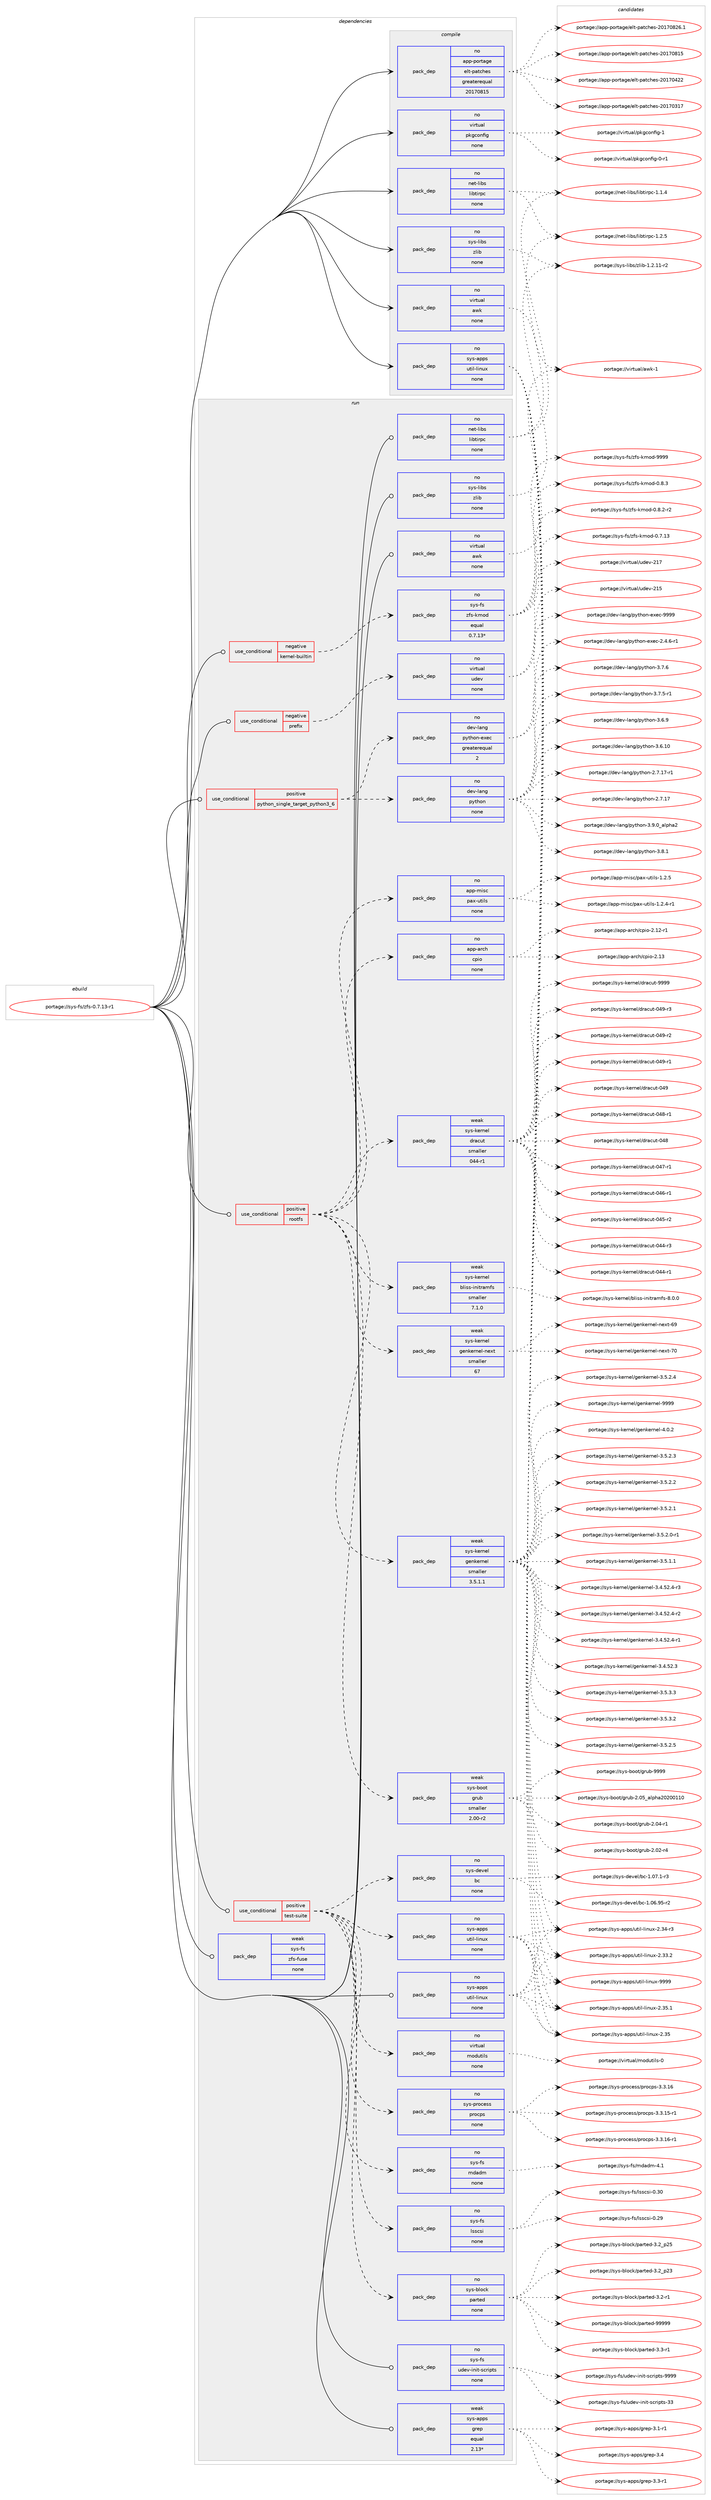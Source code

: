 digraph prolog {

# *************
# Graph options
# *************

newrank=true;
concentrate=true;
compound=true;
graph [rankdir=LR,fontname=Helvetica,fontsize=10,ranksep=1.5];#, ranksep=2.5, nodesep=0.2];
edge  [arrowhead=vee];
node  [fontname=Helvetica,fontsize=10];

# **********
# The ebuild
# **********

subgraph cluster_leftcol {
color=gray;
rank=same;
label=<<i>ebuild</i>>;
id [label="portage://sys-fs/zfs-0.7.13-r1", color=red, width=4, href="../sys-fs/zfs-0.7.13-r1.svg"];
}

# ****************
# The dependencies
# ****************

subgraph cluster_midcol {
color=gray;
label=<<i>dependencies</i>>;
subgraph cluster_compile {
fillcolor="#eeeeee";
style=filled;
label=<<i>compile</i>>;
subgraph pack34792 {
dependency44484 [label=<<TABLE BORDER="0" CELLBORDER="1" CELLSPACING="0" CELLPADDING="4" WIDTH="220"><TR><TD ROWSPAN="6" CELLPADDING="30">pack_dep</TD></TR><TR><TD WIDTH="110">no</TD></TR><TR><TD>app-portage</TD></TR><TR><TD>elt-patches</TD></TR><TR><TD>greaterequal</TD></TR><TR><TD>20170815</TD></TR></TABLE>>, shape=none, color=blue];
}
id:e -> dependency44484:w [weight=20,style="solid",arrowhead="vee"];
subgraph pack34793 {
dependency44485 [label=<<TABLE BORDER="0" CELLBORDER="1" CELLSPACING="0" CELLPADDING="4" WIDTH="220"><TR><TD ROWSPAN="6" CELLPADDING="30">pack_dep</TD></TR><TR><TD WIDTH="110">no</TD></TR><TR><TD>net-libs</TD></TR><TR><TD>libtirpc</TD></TR><TR><TD>none</TD></TR><TR><TD></TD></TR></TABLE>>, shape=none, color=blue];
}
id:e -> dependency44485:w [weight=20,style="solid",arrowhead="vee"];
subgraph pack34794 {
dependency44486 [label=<<TABLE BORDER="0" CELLBORDER="1" CELLSPACING="0" CELLPADDING="4" WIDTH="220"><TR><TD ROWSPAN="6" CELLPADDING="30">pack_dep</TD></TR><TR><TD WIDTH="110">no</TD></TR><TR><TD>sys-apps</TD></TR><TR><TD>util-linux</TD></TR><TR><TD>none</TD></TR><TR><TD></TD></TR></TABLE>>, shape=none, color=blue];
}
id:e -> dependency44486:w [weight=20,style="solid",arrowhead="vee"];
subgraph pack34795 {
dependency44487 [label=<<TABLE BORDER="0" CELLBORDER="1" CELLSPACING="0" CELLPADDING="4" WIDTH="220"><TR><TD ROWSPAN="6" CELLPADDING="30">pack_dep</TD></TR><TR><TD WIDTH="110">no</TD></TR><TR><TD>sys-libs</TD></TR><TR><TD>zlib</TD></TR><TR><TD>none</TD></TR><TR><TD></TD></TR></TABLE>>, shape=none, color=blue];
}
id:e -> dependency44487:w [weight=20,style="solid",arrowhead="vee"];
subgraph pack34796 {
dependency44488 [label=<<TABLE BORDER="0" CELLBORDER="1" CELLSPACING="0" CELLPADDING="4" WIDTH="220"><TR><TD ROWSPAN="6" CELLPADDING="30">pack_dep</TD></TR><TR><TD WIDTH="110">no</TD></TR><TR><TD>virtual</TD></TR><TR><TD>awk</TD></TR><TR><TD>none</TD></TR><TR><TD></TD></TR></TABLE>>, shape=none, color=blue];
}
id:e -> dependency44488:w [weight=20,style="solid",arrowhead="vee"];
subgraph pack34797 {
dependency44489 [label=<<TABLE BORDER="0" CELLBORDER="1" CELLSPACING="0" CELLPADDING="4" WIDTH="220"><TR><TD ROWSPAN="6" CELLPADDING="30">pack_dep</TD></TR><TR><TD WIDTH="110">no</TD></TR><TR><TD>virtual</TD></TR><TR><TD>pkgconfig</TD></TR><TR><TD>none</TD></TR><TR><TD></TD></TR></TABLE>>, shape=none, color=blue];
}
id:e -> dependency44489:w [weight=20,style="solid",arrowhead="vee"];
}
subgraph cluster_compileandrun {
fillcolor="#eeeeee";
style=filled;
label=<<i>compile and run</i>>;
}
subgraph cluster_run {
fillcolor="#eeeeee";
style=filled;
label=<<i>run</i>>;
subgraph cond8682 {
dependency44490 [label=<<TABLE BORDER="0" CELLBORDER="1" CELLSPACING="0" CELLPADDING="4"><TR><TD ROWSPAN="3" CELLPADDING="10">use_conditional</TD></TR><TR><TD>negative</TD></TR><TR><TD>kernel-builtin</TD></TR></TABLE>>, shape=none, color=red];
subgraph pack34798 {
dependency44491 [label=<<TABLE BORDER="0" CELLBORDER="1" CELLSPACING="0" CELLPADDING="4" WIDTH="220"><TR><TD ROWSPAN="6" CELLPADDING="30">pack_dep</TD></TR><TR><TD WIDTH="110">no</TD></TR><TR><TD>sys-fs</TD></TR><TR><TD>zfs-kmod</TD></TR><TR><TD>equal</TD></TR><TR><TD>0.7.13*</TD></TR></TABLE>>, shape=none, color=blue];
}
dependency44490:e -> dependency44491:w [weight=20,style="dashed",arrowhead="vee"];
}
id:e -> dependency44490:w [weight=20,style="solid",arrowhead="odot"];
subgraph cond8683 {
dependency44492 [label=<<TABLE BORDER="0" CELLBORDER="1" CELLSPACING="0" CELLPADDING="4"><TR><TD ROWSPAN="3" CELLPADDING="10">use_conditional</TD></TR><TR><TD>negative</TD></TR><TR><TD>prefix</TD></TR></TABLE>>, shape=none, color=red];
subgraph pack34799 {
dependency44493 [label=<<TABLE BORDER="0" CELLBORDER="1" CELLSPACING="0" CELLPADDING="4" WIDTH="220"><TR><TD ROWSPAN="6" CELLPADDING="30">pack_dep</TD></TR><TR><TD WIDTH="110">no</TD></TR><TR><TD>virtual</TD></TR><TR><TD>udev</TD></TR><TR><TD>none</TD></TR><TR><TD></TD></TR></TABLE>>, shape=none, color=blue];
}
dependency44492:e -> dependency44493:w [weight=20,style="dashed",arrowhead="vee"];
}
id:e -> dependency44492:w [weight=20,style="solid",arrowhead="odot"];
subgraph cond8684 {
dependency44494 [label=<<TABLE BORDER="0" CELLBORDER="1" CELLSPACING="0" CELLPADDING="4"><TR><TD ROWSPAN="3" CELLPADDING="10">use_conditional</TD></TR><TR><TD>positive</TD></TR><TR><TD>python_single_target_python3_6</TD></TR></TABLE>>, shape=none, color=red];
subgraph pack34800 {
dependency44495 [label=<<TABLE BORDER="0" CELLBORDER="1" CELLSPACING="0" CELLPADDING="4" WIDTH="220"><TR><TD ROWSPAN="6" CELLPADDING="30">pack_dep</TD></TR><TR><TD WIDTH="110">no</TD></TR><TR><TD>dev-lang</TD></TR><TR><TD>python</TD></TR><TR><TD>none</TD></TR><TR><TD></TD></TR></TABLE>>, shape=none, color=blue];
}
dependency44494:e -> dependency44495:w [weight=20,style="dashed",arrowhead="vee"];
subgraph pack34801 {
dependency44496 [label=<<TABLE BORDER="0" CELLBORDER="1" CELLSPACING="0" CELLPADDING="4" WIDTH="220"><TR><TD ROWSPAN="6" CELLPADDING="30">pack_dep</TD></TR><TR><TD WIDTH="110">no</TD></TR><TR><TD>dev-lang</TD></TR><TR><TD>python-exec</TD></TR><TR><TD>greaterequal</TD></TR><TR><TD>2</TD></TR></TABLE>>, shape=none, color=blue];
}
dependency44494:e -> dependency44496:w [weight=20,style="dashed",arrowhead="vee"];
}
id:e -> dependency44494:w [weight=20,style="solid",arrowhead="odot"];
subgraph cond8685 {
dependency44497 [label=<<TABLE BORDER="0" CELLBORDER="1" CELLSPACING="0" CELLPADDING="4"><TR><TD ROWSPAN="3" CELLPADDING="10">use_conditional</TD></TR><TR><TD>positive</TD></TR><TR><TD>rootfs</TD></TR></TABLE>>, shape=none, color=red];
subgraph pack34802 {
dependency44498 [label=<<TABLE BORDER="0" CELLBORDER="1" CELLSPACING="0" CELLPADDING="4" WIDTH="220"><TR><TD ROWSPAN="6" CELLPADDING="30">pack_dep</TD></TR><TR><TD WIDTH="110">no</TD></TR><TR><TD>app-arch</TD></TR><TR><TD>cpio</TD></TR><TR><TD>none</TD></TR><TR><TD></TD></TR></TABLE>>, shape=none, color=blue];
}
dependency44497:e -> dependency44498:w [weight=20,style="dashed",arrowhead="vee"];
subgraph pack34803 {
dependency44499 [label=<<TABLE BORDER="0" CELLBORDER="1" CELLSPACING="0" CELLPADDING="4" WIDTH="220"><TR><TD ROWSPAN="6" CELLPADDING="30">pack_dep</TD></TR><TR><TD WIDTH="110">no</TD></TR><TR><TD>app-misc</TD></TR><TR><TD>pax-utils</TD></TR><TR><TD>none</TD></TR><TR><TD></TD></TR></TABLE>>, shape=none, color=blue];
}
dependency44497:e -> dependency44499:w [weight=20,style="dashed",arrowhead="vee"];
subgraph pack34804 {
dependency44500 [label=<<TABLE BORDER="0" CELLBORDER="1" CELLSPACING="0" CELLPADDING="4" WIDTH="220"><TR><TD ROWSPAN="6" CELLPADDING="30">pack_dep</TD></TR><TR><TD WIDTH="110">weak</TD></TR><TR><TD>sys-boot</TD></TR><TR><TD>grub</TD></TR><TR><TD>smaller</TD></TR><TR><TD>2.00-r2</TD></TR></TABLE>>, shape=none, color=blue];
}
dependency44497:e -> dependency44500:w [weight=20,style="dashed",arrowhead="vee"];
subgraph pack34805 {
dependency44501 [label=<<TABLE BORDER="0" CELLBORDER="1" CELLSPACING="0" CELLPADDING="4" WIDTH="220"><TR><TD ROWSPAN="6" CELLPADDING="30">pack_dep</TD></TR><TR><TD WIDTH="110">weak</TD></TR><TR><TD>sys-kernel</TD></TR><TR><TD>genkernel</TD></TR><TR><TD>smaller</TD></TR><TR><TD>3.5.1.1</TD></TR></TABLE>>, shape=none, color=blue];
}
dependency44497:e -> dependency44501:w [weight=20,style="dashed",arrowhead="vee"];
subgraph pack34806 {
dependency44502 [label=<<TABLE BORDER="0" CELLBORDER="1" CELLSPACING="0" CELLPADDING="4" WIDTH="220"><TR><TD ROWSPAN="6" CELLPADDING="30">pack_dep</TD></TR><TR><TD WIDTH="110">weak</TD></TR><TR><TD>sys-kernel</TD></TR><TR><TD>genkernel-next</TD></TR><TR><TD>smaller</TD></TR><TR><TD>67</TD></TR></TABLE>>, shape=none, color=blue];
}
dependency44497:e -> dependency44502:w [weight=20,style="dashed",arrowhead="vee"];
subgraph pack34807 {
dependency44503 [label=<<TABLE BORDER="0" CELLBORDER="1" CELLSPACING="0" CELLPADDING="4" WIDTH="220"><TR><TD ROWSPAN="6" CELLPADDING="30">pack_dep</TD></TR><TR><TD WIDTH="110">weak</TD></TR><TR><TD>sys-kernel</TD></TR><TR><TD>bliss-initramfs</TD></TR><TR><TD>smaller</TD></TR><TR><TD>7.1.0</TD></TR></TABLE>>, shape=none, color=blue];
}
dependency44497:e -> dependency44503:w [weight=20,style="dashed",arrowhead="vee"];
subgraph pack34808 {
dependency44504 [label=<<TABLE BORDER="0" CELLBORDER="1" CELLSPACING="0" CELLPADDING="4" WIDTH="220"><TR><TD ROWSPAN="6" CELLPADDING="30">pack_dep</TD></TR><TR><TD WIDTH="110">weak</TD></TR><TR><TD>sys-kernel</TD></TR><TR><TD>dracut</TD></TR><TR><TD>smaller</TD></TR><TR><TD>044-r1</TD></TR></TABLE>>, shape=none, color=blue];
}
dependency44497:e -> dependency44504:w [weight=20,style="dashed",arrowhead="vee"];
}
id:e -> dependency44497:w [weight=20,style="solid",arrowhead="odot"];
subgraph cond8686 {
dependency44505 [label=<<TABLE BORDER="0" CELLBORDER="1" CELLSPACING="0" CELLPADDING="4"><TR><TD ROWSPAN="3" CELLPADDING="10">use_conditional</TD></TR><TR><TD>positive</TD></TR><TR><TD>test-suite</TD></TR></TABLE>>, shape=none, color=red];
subgraph pack34809 {
dependency44506 [label=<<TABLE BORDER="0" CELLBORDER="1" CELLSPACING="0" CELLPADDING="4" WIDTH="220"><TR><TD ROWSPAN="6" CELLPADDING="30">pack_dep</TD></TR><TR><TD WIDTH="110">no</TD></TR><TR><TD>sys-apps</TD></TR><TR><TD>util-linux</TD></TR><TR><TD>none</TD></TR><TR><TD></TD></TR></TABLE>>, shape=none, color=blue];
}
dependency44505:e -> dependency44506:w [weight=20,style="dashed",arrowhead="vee"];
subgraph pack34810 {
dependency44507 [label=<<TABLE BORDER="0" CELLBORDER="1" CELLSPACING="0" CELLPADDING="4" WIDTH="220"><TR><TD ROWSPAN="6" CELLPADDING="30">pack_dep</TD></TR><TR><TD WIDTH="110">no</TD></TR><TR><TD>sys-devel</TD></TR><TR><TD>bc</TD></TR><TR><TD>none</TD></TR><TR><TD></TD></TR></TABLE>>, shape=none, color=blue];
}
dependency44505:e -> dependency44507:w [weight=20,style="dashed",arrowhead="vee"];
subgraph pack34811 {
dependency44508 [label=<<TABLE BORDER="0" CELLBORDER="1" CELLSPACING="0" CELLPADDING="4" WIDTH="220"><TR><TD ROWSPAN="6" CELLPADDING="30">pack_dep</TD></TR><TR><TD WIDTH="110">no</TD></TR><TR><TD>sys-block</TD></TR><TR><TD>parted</TD></TR><TR><TD>none</TD></TR><TR><TD></TD></TR></TABLE>>, shape=none, color=blue];
}
dependency44505:e -> dependency44508:w [weight=20,style="dashed",arrowhead="vee"];
subgraph pack34812 {
dependency44509 [label=<<TABLE BORDER="0" CELLBORDER="1" CELLSPACING="0" CELLPADDING="4" WIDTH="220"><TR><TD ROWSPAN="6" CELLPADDING="30">pack_dep</TD></TR><TR><TD WIDTH="110">no</TD></TR><TR><TD>sys-fs</TD></TR><TR><TD>lsscsi</TD></TR><TR><TD>none</TD></TR><TR><TD></TD></TR></TABLE>>, shape=none, color=blue];
}
dependency44505:e -> dependency44509:w [weight=20,style="dashed",arrowhead="vee"];
subgraph pack34813 {
dependency44510 [label=<<TABLE BORDER="0" CELLBORDER="1" CELLSPACING="0" CELLPADDING="4" WIDTH="220"><TR><TD ROWSPAN="6" CELLPADDING="30">pack_dep</TD></TR><TR><TD WIDTH="110">no</TD></TR><TR><TD>sys-fs</TD></TR><TR><TD>mdadm</TD></TR><TR><TD>none</TD></TR><TR><TD></TD></TR></TABLE>>, shape=none, color=blue];
}
dependency44505:e -> dependency44510:w [weight=20,style="dashed",arrowhead="vee"];
subgraph pack34814 {
dependency44511 [label=<<TABLE BORDER="0" CELLBORDER="1" CELLSPACING="0" CELLPADDING="4" WIDTH="220"><TR><TD ROWSPAN="6" CELLPADDING="30">pack_dep</TD></TR><TR><TD WIDTH="110">no</TD></TR><TR><TD>sys-process</TD></TR><TR><TD>procps</TD></TR><TR><TD>none</TD></TR><TR><TD></TD></TR></TABLE>>, shape=none, color=blue];
}
dependency44505:e -> dependency44511:w [weight=20,style="dashed",arrowhead="vee"];
subgraph pack34815 {
dependency44512 [label=<<TABLE BORDER="0" CELLBORDER="1" CELLSPACING="0" CELLPADDING="4" WIDTH="220"><TR><TD ROWSPAN="6" CELLPADDING="30">pack_dep</TD></TR><TR><TD WIDTH="110">no</TD></TR><TR><TD>virtual</TD></TR><TR><TD>modutils</TD></TR><TR><TD>none</TD></TR><TR><TD></TD></TR></TABLE>>, shape=none, color=blue];
}
dependency44505:e -> dependency44512:w [weight=20,style="dashed",arrowhead="vee"];
}
id:e -> dependency44505:w [weight=20,style="solid",arrowhead="odot"];
subgraph pack34816 {
dependency44513 [label=<<TABLE BORDER="0" CELLBORDER="1" CELLSPACING="0" CELLPADDING="4" WIDTH="220"><TR><TD ROWSPAN="6" CELLPADDING="30">pack_dep</TD></TR><TR><TD WIDTH="110">no</TD></TR><TR><TD>net-libs</TD></TR><TR><TD>libtirpc</TD></TR><TR><TD>none</TD></TR><TR><TD></TD></TR></TABLE>>, shape=none, color=blue];
}
id:e -> dependency44513:w [weight=20,style="solid",arrowhead="odot"];
subgraph pack34817 {
dependency44514 [label=<<TABLE BORDER="0" CELLBORDER="1" CELLSPACING="0" CELLPADDING="4" WIDTH="220"><TR><TD ROWSPAN="6" CELLPADDING="30">pack_dep</TD></TR><TR><TD WIDTH="110">no</TD></TR><TR><TD>sys-apps</TD></TR><TR><TD>util-linux</TD></TR><TR><TD>none</TD></TR><TR><TD></TD></TR></TABLE>>, shape=none, color=blue];
}
id:e -> dependency44514:w [weight=20,style="solid",arrowhead="odot"];
subgraph pack34818 {
dependency44515 [label=<<TABLE BORDER="0" CELLBORDER="1" CELLSPACING="0" CELLPADDING="4" WIDTH="220"><TR><TD ROWSPAN="6" CELLPADDING="30">pack_dep</TD></TR><TR><TD WIDTH="110">no</TD></TR><TR><TD>sys-fs</TD></TR><TR><TD>udev-init-scripts</TD></TR><TR><TD>none</TD></TR><TR><TD></TD></TR></TABLE>>, shape=none, color=blue];
}
id:e -> dependency44515:w [weight=20,style="solid",arrowhead="odot"];
subgraph pack34819 {
dependency44516 [label=<<TABLE BORDER="0" CELLBORDER="1" CELLSPACING="0" CELLPADDING="4" WIDTH="220"><TR><TD ROWSPAN="6" CELLPADDING="30">pack_dep</TD></TR><TR><TD WIDTH="110">no</TD></TR><TR><TD>sys-libs</TD></TR><TR><TD>zlib</TD></TR><TR><TD>none</TD></TR><TR><TD></TD></TR></TABLE>>, shape=none, color=blue];
}
id:e -> dependency44516:w [weight=20,style="solid",arrowhead="odot"];
subgraph pack34820 {
dependency44517 [label=<<TABLE BORDER="0" CELLBORDER="1" CELLSPACING="0" CELLPADDING="4" WIDTH="220"><TR><TD ROWSPAN="6" CELLPADDING="30">pack_dep</TD></TR><TR><TD WIDTH="110">no</TD></TR><TR><TD>virtual</TD></TR><TR><TD>awk</TD></TR><TR><TD>none</TD></TR><TR><TD></TD></TR></TABLE>>, shape=none, color=blue];
}
id:e -> dependency44517:w [weight=20,style="solid",arrowhead="odot"];
subgraph pack34821 {
dependency44518 [label=<<TABLE BORDER="0" CELLBORDER="1" CELLSPACING="0" CELLPADDING="4" WIDTH="220"><TR><TD ROWSPAN="6" CELLPADDING="30">pack_dep</TD></TR><TR><TD WIDTH="110">weak</TD></TR><TR><TD>sys-apps</TD></TR><TR><TD>grep</TD></TR><TR><TD>equal</TD></TR><TR><TD>2.13*</TD></TR></TABLE>>, shape=none, color=blue];
}
id:e -> dependency44518:w [weight=20,style="solid",arrowhead="odot"];
subgraph pack34822 {
dependency44519 [label=<<TABLE BORDER="0" CELLBORDER="1" CELLSPACING="0" CELLPADDING="4" WIDTH="220"><TR><TD ROWSPAN="6" CELLPADDING="30">pack_dep</TD></TR><TR><TD WIDTH="110">weak</TD></TR><TR><TD>sys-fs</TD></TR><TR><TD>zfs-fuse</TD></TR><TR><TD>none</TD></TR><TR><TD></TD></TR></TABLE>>, shape=none, color=blue];
}
id:e -> dependency44519:w [weight=20,style="solid",arrowhead="odot"];
}
}

# **************
# The candidates
# **************

subgraph cluster_choices {
rank=same;
color=gray;
label=<<i>candidates</i>>;

subgraph choice34792 {
color=black;
nodesep=1;
choice971121124511211111411697103101471011081164511297116991041011154550484955485650544649 [label="portage://app-portage/elt-patches-20170826.1", color=red, width=4,href="../app-portage/elt-patches-20170826.1.svg"];
choice97112112451121111141169710310147101108116451129711699104101115455048495548564953 [label="portage://app-portage/elt-patches-20170815", color=red, width=4,href="../app-portage/elt-patches-20170815.svg"];
choice97112112451121111141169710310147101108116451129711699104101115455048495548525050 [label="portage://app-portage/elt-patches-20170422", color=red, width=4,href="../app-portage/elt-patches-20170422.svg"];
choice97112112451121111141169710310147101108116451129711699104101115455048495548514955 [label="portage://app-portage/elt-patches-20170317", color=red, width=4,href="../app-portage/elt-patches-20170317.svg"];
dependency44484:e -> choice971121124511211111411697103101471011081164511297116991041011154550484955485650544649:w [style=dotted,weight="100"];
dependency44484:e -> choice97112112451121111141169710310147101108116451129711699104101115455048495548564953:w [style=dotted,weight="100"];
dependency44484:e -> choice97112112451121111141169710310147101108116451129711699104101115455048495548525050:w [style=dotted,weight="100"];
dependency44484:e -> choice97112112451121111141169710310147101108116451129711699104101115455048495548514955:w [style=dotted,weight="100"];
}
subgraph choice34793 {
color=black;
nodesep=1;
choice1101011164510810598115471081059811610511411299454946504653 [label="portage://net-libs/libtirpc-1.2.5", color=red, width=4,href="../net-libs/libtirpc-1.2.5.svg"];
choice1101011164510810598115471081059811610511411299454946494652 [label="portage://net-libs/libtirpc-1.1.4", color=red, width=4,href="../net-libs/libtirpc-1.1.4.svg"];
dependency44485:e -> choice1101011164510810598115471081059811610511411299454946504653:w [style=dotted,weight="100"];
dependency44485:e -> choice1101011164510810598115471081059811610511411299454946494652:w [style=dotted,weight="100"];
}
subgraph choice34794 {
color=black;
nodesep=1;
choice115121115459711211211547117116105108451081051101171204557575757 [label="portage://sys-apps/util-linux-9999", color=red, width=4,href="../sys-apps/util-linux-9999.svg"];
choice1151211154597112112115471171161051084510810511011712045504651534649 [label="portage://sys-apps/util-linux-2.35.1", color=red, width=4,href="../sys-apps/util-linux-2.35.1.svg"];
choice115121115459711211211547117116105108451081051101171204550465153 [label="portage://sys-apps/util-linux-2.35", color=red, width=4,href="../sys-apps/util-linux-2.35.svg"];
choice1151211154597112112115471171161051084510810511011712045504651524511451 [label="portage://sys-apps/util-linux-2.34-r3", color=red, width=4,href="../sys-apps/util-linux-2.34-r3.svg"];
choice1151211154597112112115471171161051084510810511011712045504651514650 [label="portage://sys-apps/util-linux-2.33.2", color=red, width=4,href="../sys-apps/util-linux-2.33.2.svg"];
dependency44486:e -> choice115121115459711211211547117116105108451081051101171204557575757:w [style=dotted,weight="100"];
dependency44486:e -> choice1151211154597112112115471171161051084510810511011712045504651534649:w [style=dotted,weight="100"];
dependency44486:e -> choice115121115459711211211547117116105108451081051101171204550465153:w [style=dotted,weight="100"];
dependency44486:e -> choice1151211154597112112115471171161051084510810511011712045504651524511451:w [style=dotted,weight="100"];
dependency44486:e -> choice1151211154597112112115471171161051084510810511011712045504651514650:w [style=dotted,weight="100"];
}
subgraph choice34795 {
color=black;
nodesep=1;
choice11512111545108105981154712210810598454946504649494511450 [label="portage://sys-libs/zlib-1.2.11-r2", color=red, width=4,href="../sys-libs/zlib-1.2.11-r2.svg"];
dependency44487:e -> choice11512111545108105981154712210810598454946504649494511450:w [style=dotted,weight="100"];
}
subgraph choice34796 {
color=black;
nodesep=1;
choice1181051141161179710847971191074549 [label="portage://virtual/awk-1", color=red, width=4,href="../virtual/awk-1.svg"];
dependency44488:e -> choice1181051141161179710847971191074549:w [style=dotted,weight="100"];
}
subgraph choice34797 {
color=black;
nodesep=1;
choice1181051141161179710847112107103991111101021051034549 [label="portage://virtual/pkgconfig-1", color=red, width=4,href="../virtual/pkgconfig-1.svg"];
choice11810511411611797108471121071039911111010210510345484511449 [label="portage://virtual/pkgconfig-0-r1", color=red, width=4,href="../virtual/pkgconfig-0-r1.svg"];
dependency44489:e -> choice1181051141161179710847112107103991111101021051034549:w [style=dotted,weight="100"];
dependency44489:e -> choice11810511411611797108471121071039911111010210510345484511449:w [style=dotted,weight="100"];
}
subgraph choice34798 {
color=black;
nodesep=1;
choice1151211154510211547122102115451071091111004557575757 [label="portage://sys-fs/zfs-kmod-9999", color=red, width=4,href="../sys-fs/zfs-kmod-9999.svg"];
choice115121115451021154712210211545107109111100454846564651 [label="portage://sys-fs/zfs-kmod-0.8.3", color=red, width=4,href="../sys-fs/zfs-kmod-0.8.3.svg"];
choice1151211154510211547122102115451071091111004548465646504511450 [label="portage://sys-fs/zfs-kmod-0.8.2-r2", color=red, width=4,href="../sys-fs/zfs-kmod-0.8.2-r2.svg"];
choice11512111545102115471221021154510710911110045484655464951 [label="portage://sys-fs/zfs-kmod-0.7.13", color=red, width=4,href="../sys-fs/zfs-kmod-0.7.13.svg"];
dependency44491:e -> choice1151211154510211547122102115451071091111004557575757:w [style=dotted,weight="100"];
dependency44491:e -> choice115121115451021154712210211545107109111100454846564651:w [style=dotted,weight="100"];
dependency44491:e -> choice1151211154510211547122102115451071091111004548465646504511450:w [style=dotted,weight="100"];
dependency44491:e -> choice11512111545102115471221021154510710911110045484655464951:w [style=dotted,weight="100"];
}
subgraph choice34799 {
color=black;
nodesep=1;
choice118105114116117971084711710010111845504955 [label="portage://virtual/udev-217", color=red, width=4,href="../virtual/udev-217.svg"];
choice118105114116117971084711710010111845504953 [label="portage://virtual/udev-215", color=red, width=4,href="../virtual/udev-215.svg"];
dependency44493:e -> choice118105114116117971084711710010111845504955:w [style=dotted,weight="100"];
dependency44493:e -> choice118105114116117971084711710010111845504953:w [style=dotted,weight="100"];
}
subgraph choice34800 {
color=black;
nodesep=1;
choice10010111845108971101034711212111610411111045514657464895971081121049750 [label="portage://dev-lang/python-3.9.0_alpha2", color=red, width=4,href="../dev-lang/python-3.9.0_alpha2.svg"];
choice100101118451089711010347112121116104111110455146564649 [label="portage://dev-lang/python-3.8.1", color=red, width=4,href="../dev-lang/python-3.8.1.svg"];
choice100101118451089711010347112121116104111110455146554654 [label="portage://dev-lang/python-3.7.6", color=red, width=4,href="../dev-lang/python-3.7.6.svg"];
choice1001011184510897110103471121211161041111104551465546534511449 [label="portage://dev-lang/python-3.7.5-r1", color=red, width=4,href="../dev-lang/python-3.7.5-r1.svg"];
choice100101118451089711010347112121116104111110455146544657 [label="portage://dev-lang/python-3.6.9", color=red, width=4,href="../dev-lang/python-3.6.9.svg"];
choice10010111845108971101034711212111610411111045514654464948 [label="portage://dev-lang/python-3.6.10", color=red, width=4,href="../dev-lang/python-3.6.10.svg"];
choice100101118451089711010347112121116104111110455046554649554511449 [label="portage://dev-lang/python-2.7.17-r1", color=red, width=4,href="../dev-lang/python-2.7.17-r1.svg"];
choice10010111845108971101034711212111610411111045504655464955 [label="portage://dev-lang/python-2.7.17", color=red, width=4,href="../dev-lang/python-2.7.17.svg"];
dependency44495:e -> choice10010111845108971101034711212111610411111045514657464895971081121049750:w [style=dotted,weight="100"];
dependency44495:e -> choice100101118451089711010347112121116104111110455146564649:w [style=dotted,weight="100"];
dependency44495:e -> choice100101118451089711010347112121116104111110455146554654:w [style=dotted,weight="100"];
dependency44495:e -> choice1001011184510897110103471121211161041111104551465546534511449:w [style=dotted,weight="100"];
dependency44495:e -> choice100101118451089711010347112121116104111110455146544657:w [style=dotted,weight="100"];
dependency44495:e -> choice10010111845108971101034711212111610411111045514654464948:w [style=dotted,weight="100"];
dependency44495:e -> choice100101118451089711010347112121116104111110455046554649554511449:w [style=dotted,weight="100"];
dependency44495:e -> choice10010111845108971101034711212111610411111045504655464955:w [style=dotted,weight="100"];
}
subgraph choice34801 {
color=black;
nodesep=1;
choice10010111845108971101034711212111610411111045101120101994557575757 [label="portage://dev-lang/python-exec-9999", color=red, width=4,href="../dev-lang/python-exec-9999.svg"];
choice10010111845108971101034711212111610411111045101120101994550465246544511449 [label="portage://dev-lang/python-exec-2.4.6-r1", color=red, width=4,href="../dev-lang/python-exec-2.4.6-r1.svg"];
dependency44496:e -> choice10010111845108971101034711212111610411111045101120101994557575757:w [style=dotted,weight="100"];
dependency44496:e -> choice10010111845108971101034711212111610411111045101120101994550465246544511449:w [style=dotted,weight="100"];
}
subgraph choice34802 {
color=black;
nodesep=1;
choice9711211245971149910447991121051114550464951 [label="portage://app-arch/cpio-2.13", color=red, width=4,href="../app-arch/cpio-2.13.svg"];
choice97112112459711499104479911210511145504649504511449 [label="portage://app-arch/cpio-2.12-r1", color=red, width=4,href="../app-arch/cpio-2.12-r1.svg"];
dependency44498:e -> choice9711211245971149910447991121051114550464951:w [style=dotted,weight="100"];
dependency44498:e -> choice97112112459711499104479911210511145504649504511449:w [style=dotted,weight="100"];
}
subgraph choice34803 {
color=black;
nodesep=1;
choice971121124510910511599471129712045117116105108115454946504653 [label="portage://app-misc/pax-utils-1.2.5", color=red, width=4,href="../app-misc/pax-utils-1.2.5.svg"];
choice9711211245109105115994711297120451171161051081154549465046524511449 [label="portage://app-misc/pax-utils-1.2.4-r1", color=red, width=4,href="../app-misc/pax-utils-1.2.4-r1.svg"];
dependency44499:e -> choice971121124510910511599471129712045117116105108115454946504653:w [style=dotted,weight="100"];
dependency44499:e -> choice9711211245109105115994711297120451171161051081154549465046524511449:w [style=dotted,weight="100"];
}
subgraph choice34804 {
color=black;
nodesep=1;
choice115121115459811111111647103114117984557575757 [label="portage://sys-boot/grub-9999", color=red, width=4,href="../sys-boot/grub-9999.svg"];
choice1151211154598111111116471031141179845504648539597108112104975048504848494948 [label="portage://sys-boot/grub-2.05_alpha20200110", color=red, width=4,href="../sys-boot/grub-2.05_alpha20200110.svg"];
choice1151211154598111111116471031141179845504648524511449 [label="portage://sys-boot/grub-2.04-r1", color=red, width=4,href="../sys-boot/grub-2.04-r1.svg"];
choice1151211154598111111116471031141179845504648504511452 [label="portage://sys-boot/grub-2.02-r4", color=red, width=4,href="../sys-boot/grub-2.02-r4.svg"];
dependency44500:e -> choice115121115459811111111647103114117984557575757:w [style=dotted,weight="100"];
dependency44500:e -> choice1151211154598111111116471031141179845504648539597108112104975048504848494948:w [style=dotted,weight="100"];
dependency44500:e -> choice1151211154598111111116471031141179845504648524511449:w [style=dotted,weight="100"];
dependency44500:e -> choice1151211154598111111116471031141179845504648504511452:w [style=dotted,weight="100"];
}
subgraph choice34805 {
color=black;
nodesep=1;
choice11512111545107101114110101108471031011101071011141101011084557575757 [label="portage://sys-kernel/genkernel-9999", color=red, width=4,href="../sys-kernel/genkernel-9999.svg"];
choice1151211154510710111411010110847103101110107101114110101108455246484650 [label="portage://sys-kernel/genkernel-4.0.2", color=red, width=4,href="../sys-kernel/genkernel-4.0.2.svg"];
choice11512111545107101114110101108471031011101071011141101011084551465346514651 [label="portage://sys-kernel/genkernel-3.5.3.3", color=red, width=4,href="../sys-kernel/genkernel-3.5.3.3.svg"];
choice11512111545107101114110101108471031011101071011141101011084551465346514650 [label="portage://sys-kernel/genkernel-3.5.3.2", color=red, width=4,href="../sys-kernel/genkernel-3.5.3.2.svg"];
choice11512111545107101114110101108471031011101071011141101011084551465346504653 [label="portage://sys-kernel/genkernel-3.5.2.5", color=red, width=4,href="../sys-kernel/genkernel-3.5.2.5.svg"];
choice11512111545107101114110101108471031011101071011141101011084551465346504652 [label="portage://sys-kernel/genkernel-3.5.2.4", color=red, width=4,href="../sys-kernel/genkernel-3.5.2.4.svg"];
choice11512111545107101114110101108471031011101071011141101011084551465346504651 [label="portage://sys-kernel/genkernel-3.5.2.3", color=red, width=4,href="../sys-kernel/genkernel-3.5.2.3.svg"];
choice11512111545107101114110101108471031011101071011141101011084551465346504650 [label="portage://sys-kernel/genkernel-3.5.2.2", color=red, width=4,href="../sys-kernel/genkernel-3.5.2.2.svg"];
choice11512111545107101114110101108471031011101071011141101011084551465346504649 [label="portage://sys-kernel/genkernel-3.5.2.1", color=red, width=4,href="../sys-kernel/genkernel-3.5.2.1.svg"];
choice115121115451071011141101011084710310111010710111411010110845514653465046484511449 [label="portage://sys-kernel/genkernel-3.5.2.0-r1", color=red, width=4,href="../sys-kernel/genkernel-3.5.2.0-r1.svg"];
choice11512111545107101114110101108471031011101071011141101011084551465346494649 [label="portage://sys-kernel/genkernel-3.5.1.1", color=red, width=4,href="../sys-kernel/genkernel-3.5.1.1.svg"];
choice11512111545107101114110101108471031011101071011141101011084551465246535046524511451 [label="portage://sys-kernel/genkernel-3.4.52.4-r3", color=red, width=4,href="../sys-kernel/genkernel-3.4.52.4-r3.svg"];
choice11512111545107101114110101108471031011101071011141101011084551465246535046524511450 [label="portage://sys-kernel/genkernel-3.4.52.4-r2", color=red, width=4,href="../sys-kernel/genkernel-3.4.52.4-r2.svg"];
choice11512111545107101114110101108471031011101071011141101011084551465246535046524511449 [label="portage://sys-kernel/genkernel-3.4.52.4-r1", color=red, width=4,href="../sys-kernel/genkernel-3.4.52.4-r1.svg"];
choice1151211154510710111411010110847103101110107101114110101108455146524653504651 [label="portage://sys-kernel/genkernel-3.4.52.3", color=red, width=4,href="../sys-kernel/genkernel-3.4.52.3.svg"];
dependency44501:e -> choice11512111545107101114110101108471031011101071011141101011084557575757:w [style=dotted,weight="100"];
dependency44501:e -> choice1151211154510710111411010110847103101110107101114110101108455246484650:w [style=dotted,weight="100"];
dependency44501:e -> choice11512111545107101114110101108471031011101071011141101011084551465346514651:w [style=dotted,weight="100"];
dependency44501:e -> choice11512111545107101114110101108471031011101071011141101011084551465346514650:w [style=dotted,weight="100"];
dependency44501:e -> choice11512111545107101114110101108471031011101071011141101011084551465346504653:w [style=dotted,weight="100"];
dependency44501:e -> choice11512111545107101114110101108471031011101071011141101011084551465346504652:w [style=dotted,weight="100"];
dependency44501:e -> choice11512111545107101114110101108471031011101071011141101011084551465346504651:w [style=dotted,weight="100"];
dependency44501:e -> choice11512111545107101114110101108471031011101071011141101011084551465346504650:w [style=dotted,weight="100"];
dependency44501:e -> choice11512111545107101114110101108471031011101071011141101011084551465346504649:w [style=dotted,weight="100"];
dependency44501:e -> choice115121115451071011141101011084710310111010710111411010110845514653465046484511449:w [style=dotted,weight="100"];
dependency44501:e -> choice11512111545107101114110101108471031011101071011141101011084551465346494649:w [style=dotted,weight="100"];
dependency44501:e -> choice11512111545107101114110101108471031011101071011141101011084551465246535046524511451:w [style=dotted,weight="100"];
dependency44501:e -> choice11512111545107101114110101108471031011101071011141101011084551465246535046524511450:w [style=dotted,weight="100"];
dependency44501:e -> choice11512111545107101114110101108471031011101071011141101011084551465246535046524511449:w [style=dotted,weight="100"];
dependency44501:e -> choice1151211154510710111411010110847103101110107101114110101108455146524653504651:w [style=dotted,weight="100"];
}
subgraph choice34806 {
color=black;
nodesep=1;
choice115121115451071011141101011084710310111010710111411010110845110101120116455548 [label="portage://sys-kernel/genkernel-next-70", color=red, width=4,href="../sys-kernel/genkernel-next-70.svg"];
choice115121115451071011141101011084710310111010710111411010110845110101120116455457 [label="portage://sys-kernel/genkernel-next-69", color=red, width=4,href="../sys-kernel/genkernel-next-69.svg"];
dependency44502:e -> choice115121115451071011141101011084710310111010710111411010110845110101120116455548:w [style=dotted,weight="100"];
dependency44502:e -> choice115121115451071011141101011084710310111010710111411010110845110101120116455457:w [style=dotted,weight="100"];
}
subgraph choice34807 {
color=black;
nodesep=1;
choice1151211154510710111411010110847981081051151154510511010511611497109102115455646484648 [label="portage://sys-kernel/bliss-initramfs-8.0.0", color=red, width=4,href="../sys-kernel/bliss-initramfs-8.0.0.svg"];
dependency44503:e -> choice1151211154510710111411010110847981081051151154510511010511611497109102115455646484648:w [style=dotted,weight="100"];
}
subgraph choice34808 {
color=black;
nodesep=1;
choice115121115451071011141101011084710011497991171164557575757 [label="portage://sys-kernel/dracut-9999", color=red, width=4,href="../sys-kernel/dracut-9999.svg"];
choice11512111545107101114110101108471001149799117116454852574511451 [label="portage://sys-kernel/dracut-049-r3", color=red, width=4,href="../sys-kernel/dracut-049-r3.svg"];
choice11512111545107101114110101108471001149799117116454852574511450 [label="portage://sys-kernel/dracut-049-r2", color=red, width=4,href="../sys-kernel/dracut-049-r2.svg"];
choice11512111545107101114110101108471001149799117116454852574511449 [label="portage://sys-kernel/dracut-049-r1", color=red, width=4,href="../sys-kernel/dracut-049-r1.svg"];
choice1151211154510710111411010110847100114979911711645485257 [label="portage://sys-kernel/dracut-049", color=red, width=4,href="../sys-kernel/dracut-049.svg"];
choice11512111545107101114110101108471001149799117116454852564511449 [label="portage://sys-kernel/dracut-048-r1", color=red, width=4,href="../sys-kernel/dracut-048-r1.svg"];
choice1151211154510710111411010110847100114979911711645485256 [label="portage://sys-kernel/dracut-048", color=red, width=4,href="../sys-kernel/dracut-048.svg"];
choice11512111545107101114110101108471001149799117116454852554511449 [label="portage://sys-kernel/dracut-047-r1", color=red, width=4,href="../sys-kernel/dracut-047-r1.svg"];
choice11512111545107101114110101108471001149799117116454852544511449 [label="portage://sys-kernel/dracut-046-r1", color=red, width=4,href="../sys-kernel/dracut-046-r1.svg"];
choice11512111545107101114110101108471001149799117116454852534511450 [label="portage://sys-kernel/dracut-045-r2", color=red, width=4,href="../sys-kernel/dracut-045-r2.svg"];
choice11512111545107101114110101108471001149799117116454852524511451 [label="portage://sys-kernel/dracut-044-r3", color=red, width=4,href="../sys-kernel/dracut-044-r3.svg"];
choice11512111545107101114110101108471001149799117116454852524511449 [label="portage://sys-kernel/dracut-044-r1", color=red, width=4,href="../sys-kernel/dracut-044-r1.svg"];
dependency44504:e -> choice115121115451071011141101011084710011497991171164557575757:w [style=dotted,weight="100"];
dependency44504:e -> choice11512111545107101114110101108471001149799117116454852574511451:w [style=dotted,weight="100"];
dependency44504:e -> choice11512111545107101114110101108471001149799117116454852574511450:w [style=dotted,weight="100"];
dependency44504:e -> choice11512111545107101114110101108471001149799117116454852574511449:w [style=dotted,weight="100"];
dependency44504:e -> choice1151211154510710111411010110847100114979911711645485257:w [style=dotted,weight="100"];
dependency44504:e -> choice11512111545107101114110101108471001149799117116454852564511449:w [style=dotted,weight="100"];
dependency44504:e -> choice1151211154510710111411010110847100114979911711645485256:w [style=dotted,weight="100"];
dependency44504:e -> choice11512111545107101114110101108471001149799117116454852554511449:w [style=dotted,weight="100"];
dependency44504:e -> choice11512111545107101114110101108471001149799117116454852544511449:w [style=dotted,weight="100"];
dependency44504:e -> choice11512111545107101114110101108471001149799117116454852534511450:w [style=dotted,weight="100"];
dependency44504:e -> choice11512111545107101114110101108471001149799117116454852524511451:w [style=dotted,weight="100"];
dependency44504:e -> choice11512111545107101114110101108471001149799117116454852524511449:w [style=dotted,weight="100"];
}
subgraph choice34809 {
color=black;
nodesep=1;
choice115121115459711211211547117116105108451081051101171204557575757 [label="portage://sys-apps/util-linux-9999", color=red, width=4,href="../sys-apps/util-linux-9999.svg"];
choice1151211154597112112115471171161051084510810511011712045504651534649 [label="portage://sys-apps/util-linux-2.35.1", color=red, width=4,href="../sys-apps/util-linux-2.35.1.svg"];
choice115121115459711211211547117116105108451081051101171204550465153 [label="portage://sys-apps/util-linux-2.35", color=red, width=4,href="../sys-apps/util-linux-2.35.svg"];
choice1151211154597112112115471171161051084510810511011712045504651524511451 [label="portage://sys-apps/util-linux-2.34-r3", color=red, width=4,href="../sys-apps/util-linux-2.34-r3.svg"];
choice1151211154597112112115471171161051084510810511011712045504651514650 [label="portage://sys-apps/util-linux-2.33.2", color=red, width=4,href="../sys-apps/util-linux-2.33.2.svg"];
dependency44506:e -> choice115121115459711211211547117116105108451081051101171204557575757:w [style=dotted,weight="100"];
dependency44506:e -> choice1151211154597112112115471171161051084510810511011712045504651534649:w [style=dotted,weight="100"];
dependency44506:e -> choice115121115459711211211547117116105108451081051101171204550465153:w [style=dotted,weight="100"];
dependency44506:e -> choice1151211154597112112115471171161051084510810511011712045504651524511451:w [style=dotted,weight="100"];
dependency44506:e -> choice1151211154597112112115471171161051084510810511011712045504651514650:w [style=dotted,weight="100"];
}
subgraph choice34810 {
color=black;
nodesep=1;
choice11512111545100101118101108479899454946485546494511451 [label="portage://sys-devel/bc-1.07.1-r3", color=red, width=4,href="../sys-devel/bc-1.07.1-r3.svg"];
choice1151211154510010111810110847989945494648544657534511450 [label="portage://sys-devel/bc-1.06.95-r2", color=red, width=4,href="../sys-devel/bc-1.06.95-r2.svg"];
dependency44507:e -> choice11512111545100101118101108479899454946485546494511451:w [style=dotted,weight="100"];
dependency44507:e -> choice1151211154510010111810110847989945494648544657534511450:w [style=dotted,weight="100"];
}
subgraph choice34811 {
color=black;
nodesep=1;
choice1151211154598108111991074711297114116101100455757575757 [label="portage://sys-block/parted-99999", color=red, width=4,href="../sys-block/parted-99999.svg"];
choice1151211154598108111991074711297114116101100455146514511449 [label="portage://sys-block/parted-3.3-r1", color=red, width=4,href="../sys-block/parted-3.3-r1.svg"];
choice115121115459810811199107471129711411610110045514650951125053 [label="portage://sys-block/parted-3.2_p25", color=red, width=4,href="../sys-block/parted-3.2_p25.svg"];
choice115121115459810811199107471129711411610110045514650951125051 [label="portage://sys-block/parted-3.2_p23", color=red, width=4,href="../sys-block/parted-3.2_p23.svg"];
choice1151211154598108111991074711297114116101100455146504511449 [label="portage://sys-block/parted-3.2-r1", color=red, width=4,href="../sys-block/parted-3.2-r1.svg"];
dependency44508:e -> choice1151211154598108111991074711297114116101100455757575757:w [style=dotted,weight="100"];
dependency44508:e -> choice1151211154598108111991074711297114116101100455146514511449:w [style=dotted,weight="100"];
dependency44508:e -> choice115121115459810811199107471129711411610110045514650951125053:w [style=dotted,weight="100"];
dependency44508:e -> choice115121115459810811199107471129711411610110045514650951125051:w [style=dotted,weight="100"];
dependency44508:e -> choice1151211154598108111991074711297114116101100455146504511449:w [style=dotted,weight="100"];
}
subgraph choice34812 {
color=black;
nodesep=1;
choice1151211154510211547108115115991151054548465148 [label="portage://sys-fs/lsscsi-0.30", color=red, width=4,href="../sys-fs/lsscsi-0.30.svg"];
choice1151211154510211547108115115991151054548465057 [label="portage://sys-fs/lsscsi-0.29", color=red, width=4,href="../sys-fs/lsscsi-0.29.svg"];
dependency44509:e -> choice1151211154510211547108115115991151054548465148:w [style=dotted,weight="100"];
dependency44509:e -> choice1151211154510211547108115115991151054548465057:w [style=dotted,weight="100"];
}
subgraph choice34813 {
color=black;
nodesep=1;
choice11512111545102115471091009710010945524649 [label="portage://sys-fs/mdadm-4.1", color=red, width=4,href="../sys-fs/mdadm-4.1.svg"];
dependency44510:e -> choice11512111545102115471091009710010945524649:w [style=dotted,weight="100"];
}
subgraph choice34814 {
color=black;
nodesep=1;
choice11512111545112114111991011151154711211411199112115455146514649544511449 [label="portage://sys-process/procps-3.3.16-r1", color=red, width=4,href="../sys-process/procps-3.3.16-r1.svg"];
choice1151211154511211411199101115115471121141119911211545514651464954 [label="portage://sys-process/procps-3.3.16", color=red, width=4,href="../sys-process/procps-3.3.16.svg"];
choice11512111545112114111991011151154711211411199112115455146514649534511449 [label="portage://sys-process/procps-3.3.15-r1", color=red, width=4,href="../sys-process/procps-3.3.15-r1.svg"];
dependency44511:e -> choice11512111545112114111991011151154711211411199112115455146514649544511449:w [style=dotted,weight="100"];
dependency44511:e -> choice1151211154511211411199101115115471121141119911211545514651464954:w [style=dotted,weight="100"];
dependency44511:e -> choice11512111545112114111991011151154711211411199112115455146514649534511449:w [style=dotted,weight="100"];
}
subgraph choice34815 {
color=black;
nodesep=1;
choice11810511411611797108471091111001171161051081154548 [label="portage://virtual/modutils-0", color=red, width=4,href="../virtual/modutils-0.svg"];
dependency44512:e -> choice11810511411611797108471091111001171161051081154548:w [style=dotted,weight="100"];
}
subgraph choice34816 {
color=black;
nodesep=1;
choice1101011164510810598115471081059811610511411299454946504653 [label="portage://net-libs/libtirpc-1.2.5", color=red, width=4,href="../net-libs/libtirpc-1.2.5.svg"];
choice1101011164510810598115471081059811610511411299454946494652 [label="portage://net-libs/libtirpc-1.1.4", color=red, width=4,href="../net-libs/libtirpc-1.1.4.svg"];
dependency44513:e -> choice1101011164510810598115471081059811610511411299454946504653:w [style=dotted,weight="100"];
dependency44513:e -> choice1101011164510810598115471081059811610511411299454946494652:w [style=dotted,weight="100"];
}
subgraph choice34817 {
color=black;
nodesep=1;
choice115121115459711211211547117116105108451081051101171204557575757 [label="portage://sys-apps/util-linux-9999", color=red, width=4,href="../sys-apps/util-linux-9999.svg"];
choice1151211154597112112115471171161051084510810511011712045504651534649 [label="portage://sys-apps/util-linux-2.35.1", color=red, width=4,href="../sys-apps/util-linux-2.35.1.svg"];
choice115121115459711211211547117116105108451081051101171204550465153 [label="portage://sys-apps/util-linux-2.35", color=red, width=4,href="../sys-apps/util-linux-2.35.svg"];
choice1151211154597112112115471171161051084510810511011712045504651524511451 [label="portage://sys-apps/util-linux-2.34-r3", color=red, width=4,href="../sys-apps/util-linux-2.34-r3.svg"];
choice1151211154597112112115471171161051084510810511011712045504651514650 [label="portage://sys-apps/util-linux-2.33.2", color=red, width=4,href="../sys-apps/util-linux-2.33.2.svg"];
dependency44514:e -> choice115121115459711211211547117116105108451081051101171204557575757:w [style=dotted,weight="100"];
dependency44514:e -> choice1151211154597112112115471171161051084510810511011712045504651534649:w [style=dotted,weight="100"];
dependency44514:e -> choice115121115459711211211547117116105108451081051101171204550465153:w [style=dotted,weight="100"];
dependency44514:e -> choice1151211154597112112115471171161051084510810511011712045504651524511451:w [style=dotted,weight="100"];
dependency44514:e -> choice1151211154597112112115471171161051084510810511011712045504651514650:w [style=dotted,weight="100"];
}
subgraph choice34818 {
color=black;
nodesep=1;
choice11512111545102115471171001011184510511010511645115991141051121161154557575757 [label="portage://sys-fs/udev-init-scripts-9999", color=red, width=4,href="../sys-fs/udev-init-scripts-9999.svg"];
choice1151211154510211547117100101118451051101051164511599114105112116115455151 [label="portage://sys-fs/udev-init-scripts-33", color=red, width=4,href="../sys-fs/udev-init-scripts-33.svg"];
dependency44515:e -> choice11512111545102115471171001011184510511010511645115991141051121161154557575757:w [style=dotted,weight="100"];
dependency44515:e -> choice1151211154510211547117100101118451051101051164511599114105112116115455151:w [style=dotted,weight="100"];
}
subgraph choice34819 {
color=black;
nodesep=1;
choice11512111545108105981154712210810598454946504649494511450 [label="portage://sys-libs/zlib-1.2.11-r2", color=red, width=4,href="../sys-libs/zlib-1.2.11-r2.svg"];
dependency44516:e -> choice11512111545108105981154712210810598454946504649494511450:w [style=dotted,weight="100"];
}
subgraph choice34820 {
color=black;
nodesep=1;
choice1181051141161179710847971191074549 [label="portage://virtual/awk-1", color=red, width=4,href="../virtual/awk-1.svg"];
dependency44517:e -> choice1181051141161179710847971191074549:w [style=dotted,weight="100"];
}
subgraph choice34821 {
color=black;
nodesep=1;
choice11512111545971121121154710311410111245514652 [label="portage://sys-apps/grep-3.4", color=red, width=4,href="../sys-apps/grep-3.4.svg"];
choice115121115459711211211547103114101112455146514511449 [label="portage://sys-apps/grep-3.3-r1", color=red, width=4,href="../sys-apps/grep-3.3-r1.svg"];
choice115121115459711211211547103114101112455146494511449 [label="portage://sys-apps/grep-3.1-r1", color=red, width=4,href="../sys-apps/grep-3.1-r1.svg"];
dependency44518:e -> choice11512111545971121121154710311410111245514652:w [style=dotted,weight="100"];
dependency44518:e -> choice115121115459711211211547103114101112455146514511449:w [style=dotted,weight="100"];
dependency44518:e -> choice115121115459711211211547103114101112455146494511449:w [style=dotted,weight="100"];
}
subgraph choice34822 {
color=black;
nodesep=1;
}
}

}

